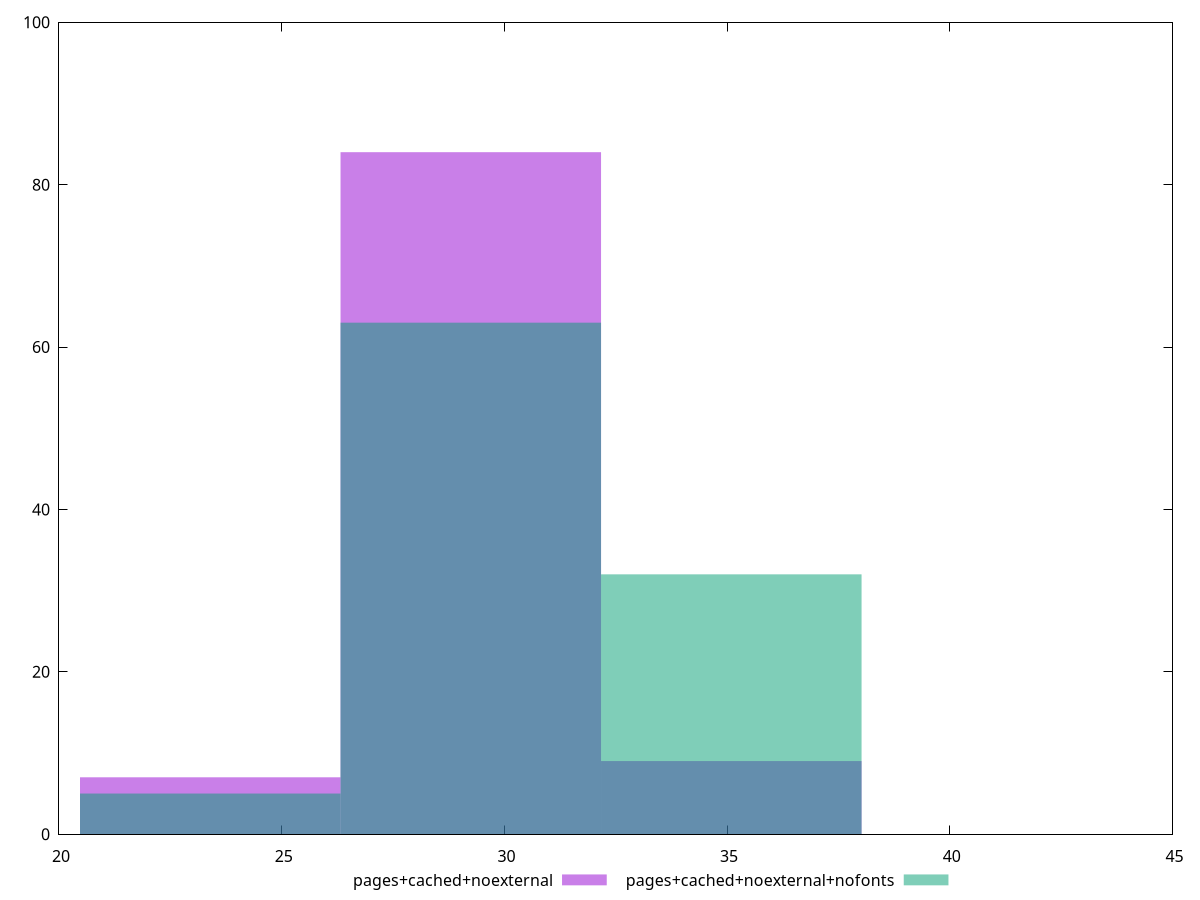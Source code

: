 reset
set terminal svg size 640, 500 enhanced background rgb 'white'
set output "report_00007_2020-12-11T15:55:29.892Z/max-potential-fid/comparison/histogram/5_vs_6.svg"

$pagesCachedNoexternal <<EOF
29.245218171306465 84
23.396174537045173 7
35.09426180556776 9
EOF

$pagesCachedNoexternalNofonts <<EOF
29.245218171306465 63
35.09426180556776 32
23.396174537045173 5
EOF

set key outside below
set boxwidth 5.849043634261293
set yrange [0:100]
set style fill transparent solid 0.5 noborder

plot \
  $pagesCachedNoexternal title "pages+cached+noexternal" with boxes, \
  $pagesCachedNoexternalNofonts title "pages+cached+noexternal+nofonts" with boxes, \


reset